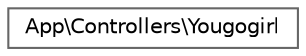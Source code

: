digraph "Graphical Class Hierarchy"
{
 // LATEX_PDF_SIZE
  bgcolor="transparent";
  edge [fontname=Helvetica,fontsize=10,labelfontname=Helvetica,labelfontsize=10];
  node [fontname=Helvetica,fontsize=10,shape=box,height=0.2,width=0.4];
  rankdir="LR";
  Node0 [id="Node000000",label="App\\Controllers\\Yougogirl",height=0.2,width=0.4,color="grey40", fillcolor="white", style="filled",URL="$classApp_1_1Controllers_1_1Yougogirl.html",tooltip=" "];
}
